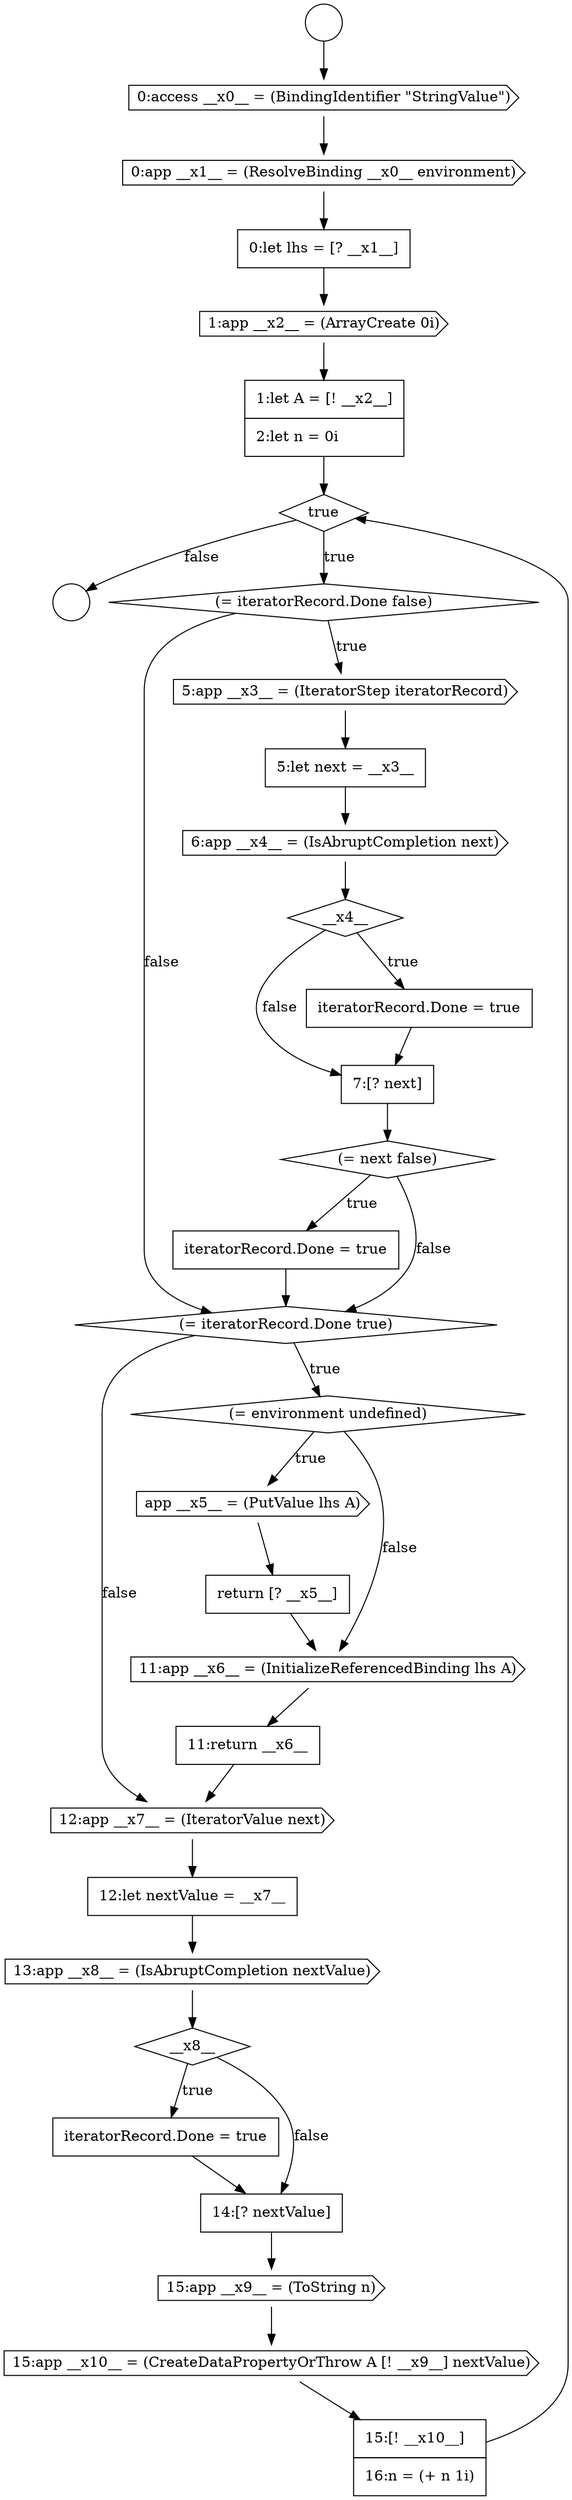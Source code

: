 digraph {
  node6986 [shape=circle label=" " color="black" fillcolor="white" style=filled]
  node7008 [shape=cds, label=<<font color="black">12:app __x7__ = (IteratorValue next)</font>> color="black" fillcolor="white" style=filled]
  node6996 [shape=cds, label=<<font color="black">6:app __x4__ = (IsAbruptCompletion next)</font>> color="black" fillcolor="white" style=filled]
  node7015 [shape=cds, label=<<font color="black">15:app __x10__ = (CreateDataPropertyOrThrow A [! __x9__] nextValue)</font>> color="black" fillcolor="white" style=filled]
  node7004 [shape=cds, label=<<font color="black">app __x5__ = (PutValue lhs A)</font>> color="black" fillcolor="white" style=filled]
  node7005 [shape=none, margin=0, label=<<font color="black">
    <table border="0" cellborder="1" cellspacing="0" cellpadding="10">
      <tr><td align="left">return [? __x5__]</td></tr>
    </table>
  </font>> color="black" fillcolor="white" style=filled]
  node6990 [shape=cds, label=<<font color="black">1:app __x2__ = (ArrayCreate 0i)</font>> color="black" fillcolor="white" style=filled]
  node6995 [shape=none, margin=0, label=<<font color="black">
    <table border="0" cellborder="1" cellspacing="0" cellpadding="10">
      <tr><td align="left">5:let next = __x3__</td></tr>
    </table>
  </font>> color="black" fillcolor="white" style=filled]
  node7010 [shape=cds, label=<<font color="black">13:app __x8__ = (IsAbruptCompletion nextValue)</font>> color="black" fillcolor="white" style=filled]
  node7001 [shape=none, margin=0, label=<<font color="black">
    <table border="0" cellborder="1" cellspacing="0" cellpadding="10">
      <tr><td align="left">iteratorRecord.Done = true</td></tr>
    </table>
  </font>> color="black" fillcolor="white" style=filled]
  node6989 [shape=none, margin=0, label=<<font color="black">
    <table border="0" cellborder="1" cellspacing="0" cellpadding="10">
      <tr><td align="left">0:let lhs = [? __x1__]</td></tr>
    </table>
  </font>> color="black" fillcolor="white" style=filled]
  node7002 [shape=diamond, label=<<font color="black">(= iteratorRecord.Done true)</font>> color="black" fillcolor="white" style=filled]
  node6992 [shape=diamond, label=<<font color="black">true</font>> color="black" fillcolor="white" style=filled]
  node7012 [shape=none, margin=0, label=<<font color="black">
    <table border="0" cellborder="1" cellspacing="0" cellpadding="10">
      <tr><td align="left">iteratorRecord.Done = true</td></tr>
    </table>
  </font>> color="black" fillcolor="white" style=filled]
  node6993 [shape=diamond, label=<<font color="black">(= iteratorRecord.Done false)</font>> color="black" fillcolor="white" style=filled]
  node7003 [shape=diamond, label=<<font color="black">(= environment undefined)</font>> color="black" fillcolor="white" style=filled]
  node6987 [shape=cds, label=<<font color="black">0:access __x0__ = (BindingIdentifier &quot;StringValue&quot;)</font>> color="black" fillcolor="white" style=filled]
  node7000 [shape=diamond, label=<<font color="black">(= next false)</font>> color="black" fillcolor="white" style=filled]
  node7011 [shape=diamond, label=<<font color="black">__x8__</font>> color="black" fillcolor="white" style=filled]
  node7014 [shape=cds, label=<<font color="black">15:app __x9__ = (ToString n)</font>> color="black" fillcolor="white" style=filled]
  node6999 [shape=none, margin=0, label=<<font color="black">
    <table border="0" cellborder="1" cellspacing="0" cellpadding="10">
      <tr><td align="left">7:[? next]</td></tr>
    </table>
  </font>> color="black" fillcolor="white" style=filled]
  node6988 [shape=cds, label=<<font color="black">0:app __x1__ = (ResolveBinding __x0__ environment)</font>> color="black" fillcolor="white" style=filled]
  node6991 [shape=none, margin=0, label=<<font color="black">
    <table border="0" cellborder="1" cellspacing="0" cellpadding="10">
      <tr><td align="left">1:let A = [! __x2__]</td></tr>
      <tr><td align="left">2:let n = 0i</td></tr>
    </table>
  </font>> color="black" fillcolor="white" style=filled]
  node7006 [shape=cds, label=<<font color="black">11:app __x6__ = (InitializeReferencedBinding lhs A)</font>> color="black" fillcolor="white" style=filled]
  node7013 [shape=none, margin=0, label=<<font color="black">
    <table border="0" cellborder="1" cellspacing="0" cellpadding="10">
      <tr><td align="left">14:[? nextValue]</td></tr>
    </table>
  </font>> color="black" fillcolor="white" style=filled]
  node6998 [shape=none, margin=0, label=<<font color="black">
    <table border="0" cellborder="1" cellspacing="0" cellpadding="10">
      <tr><td align="left">iteratorRecord.Done = true</td></tr>
    </table>
  </font>> color="black" fillcolor="white" style=filled]
  node6994 [shape=cds, label=<<font color="black">5:app __x3__ = (IteratorStep iteratorRecord)</font>> color="black" fillcolor="white" style=filled]
  node7009 [shape=none, margin=0, label=<<font color="black">
    <table border="0" cellborder="1" cellspacing="0" cellpadding="10">
      <tr><td align="left">12:let nextValue = __x7__</td></tr>
    </table>
  </font>> color="black" fillcolor="white" style=filled]
  node6985 [shape=circle label=" " color="black" fillcolor="white" style=filled]
  node7007 [shape=none, margin=0, label=<<font color="black">
    <table border="0" cellborder="1" cellspacing="0" cellpadding="10">
      <tr><td align="left">11:return __x6__</td></tr>
    </table>
  </font>> color="black" fillcolor="white" style=filled]
  node7016 [shape=none, margin=0, label=<<font color="black">
    <table border="0" cellborder="1" cellspacing="0" cellpadding="10">
      <tr><td align="left">15:[! __x10__]</td></tr>
      <tr><td align="left">16:n = (+ n 1i)</td></tr>
    </table>
  </font>> color="black" fillcolor="white" style=filled]
  node6997 [shape=diamond, label=<<font color="black">__x4__</font>> color="black" fillcolor="white" style=filled]
  node7000 -> node7001 [label=<<font color="black">true</font>> color="black"]
  node7000 -> node7002 [label=<<font color="black">false</font>> color="black"]
  node6994 -> node6995 [ color="black"]
  node7003 -> node7004 [label=<<font color="black">true</font>> color="black"]
  node7003 -> node7006 [label=<<font color="black">false</font>> color="black"]
  node6991 -> node6992 [ color="black"]
  node7002 -> node7003 [label=<<font color="black">true</font>> color="black"]
  node7002 -> node7008 [label=<<font color="black">false</font>> color="black"]
  node6987 -> node6988 [ color="black"]
  node6996 -> node6997 [ color="black"]
  node6990 -> node6991 [ color="black"]
  node7001 -> node7002 [ color="black"]
  node7014 -> node7015 [ color="black"]
  node7006 -> node7007 [ color="black"]
  node6998 -> node6999 [ color="black"]
  node7016 -> node6992 [ color="black"]
  node6988 -> node6989 [ color="black"]
  node6995 -> node6996 [ color="black"]
  node7013 -> node7014 [ color="black"]
  node7015 -> node7016 [ color="black"]
  node7009 -> node7010 [ color="black"]
  node6992 -> node6993 [label=<<font color="black">true</font>> color="black"]
  node6992 -> node6986 [label=<<font color="black">false</font>> color="black"]
  node6985 -> node6987 [ color="black"]
  node7012 -> node7013 [ color="black"]
  node7008 -> node7009 [ color="black"]
  node7007 -> node7008 [ color="black"]
  node7011 -> node7012 [label=<<font color="black">true</font>> color="black"]
  node7011 -> node7013 [label=<<font color="black">false</font>> color="black"]
  node7010 -> node7011 [ color="black"]
  node6993 -> node6994 [label=<<font color="black">true</font>> color="black"]
  node6993 -> node7002 [label=<<font color="black">false</font>> color="black"]
  node6999 -> node7000 [ color="black"]
  node7004 -> node7005 [ color="black"]
  node7005 -> node7006 [ color="black"]
  node6989 -> node6990 [ color="black"]
  node6997 -> node6998 [label=<<font color="black">true</font>> color="black"]
  node6997 -> node6999 [label=<<font color="black">false</font>> color="black"]
}
